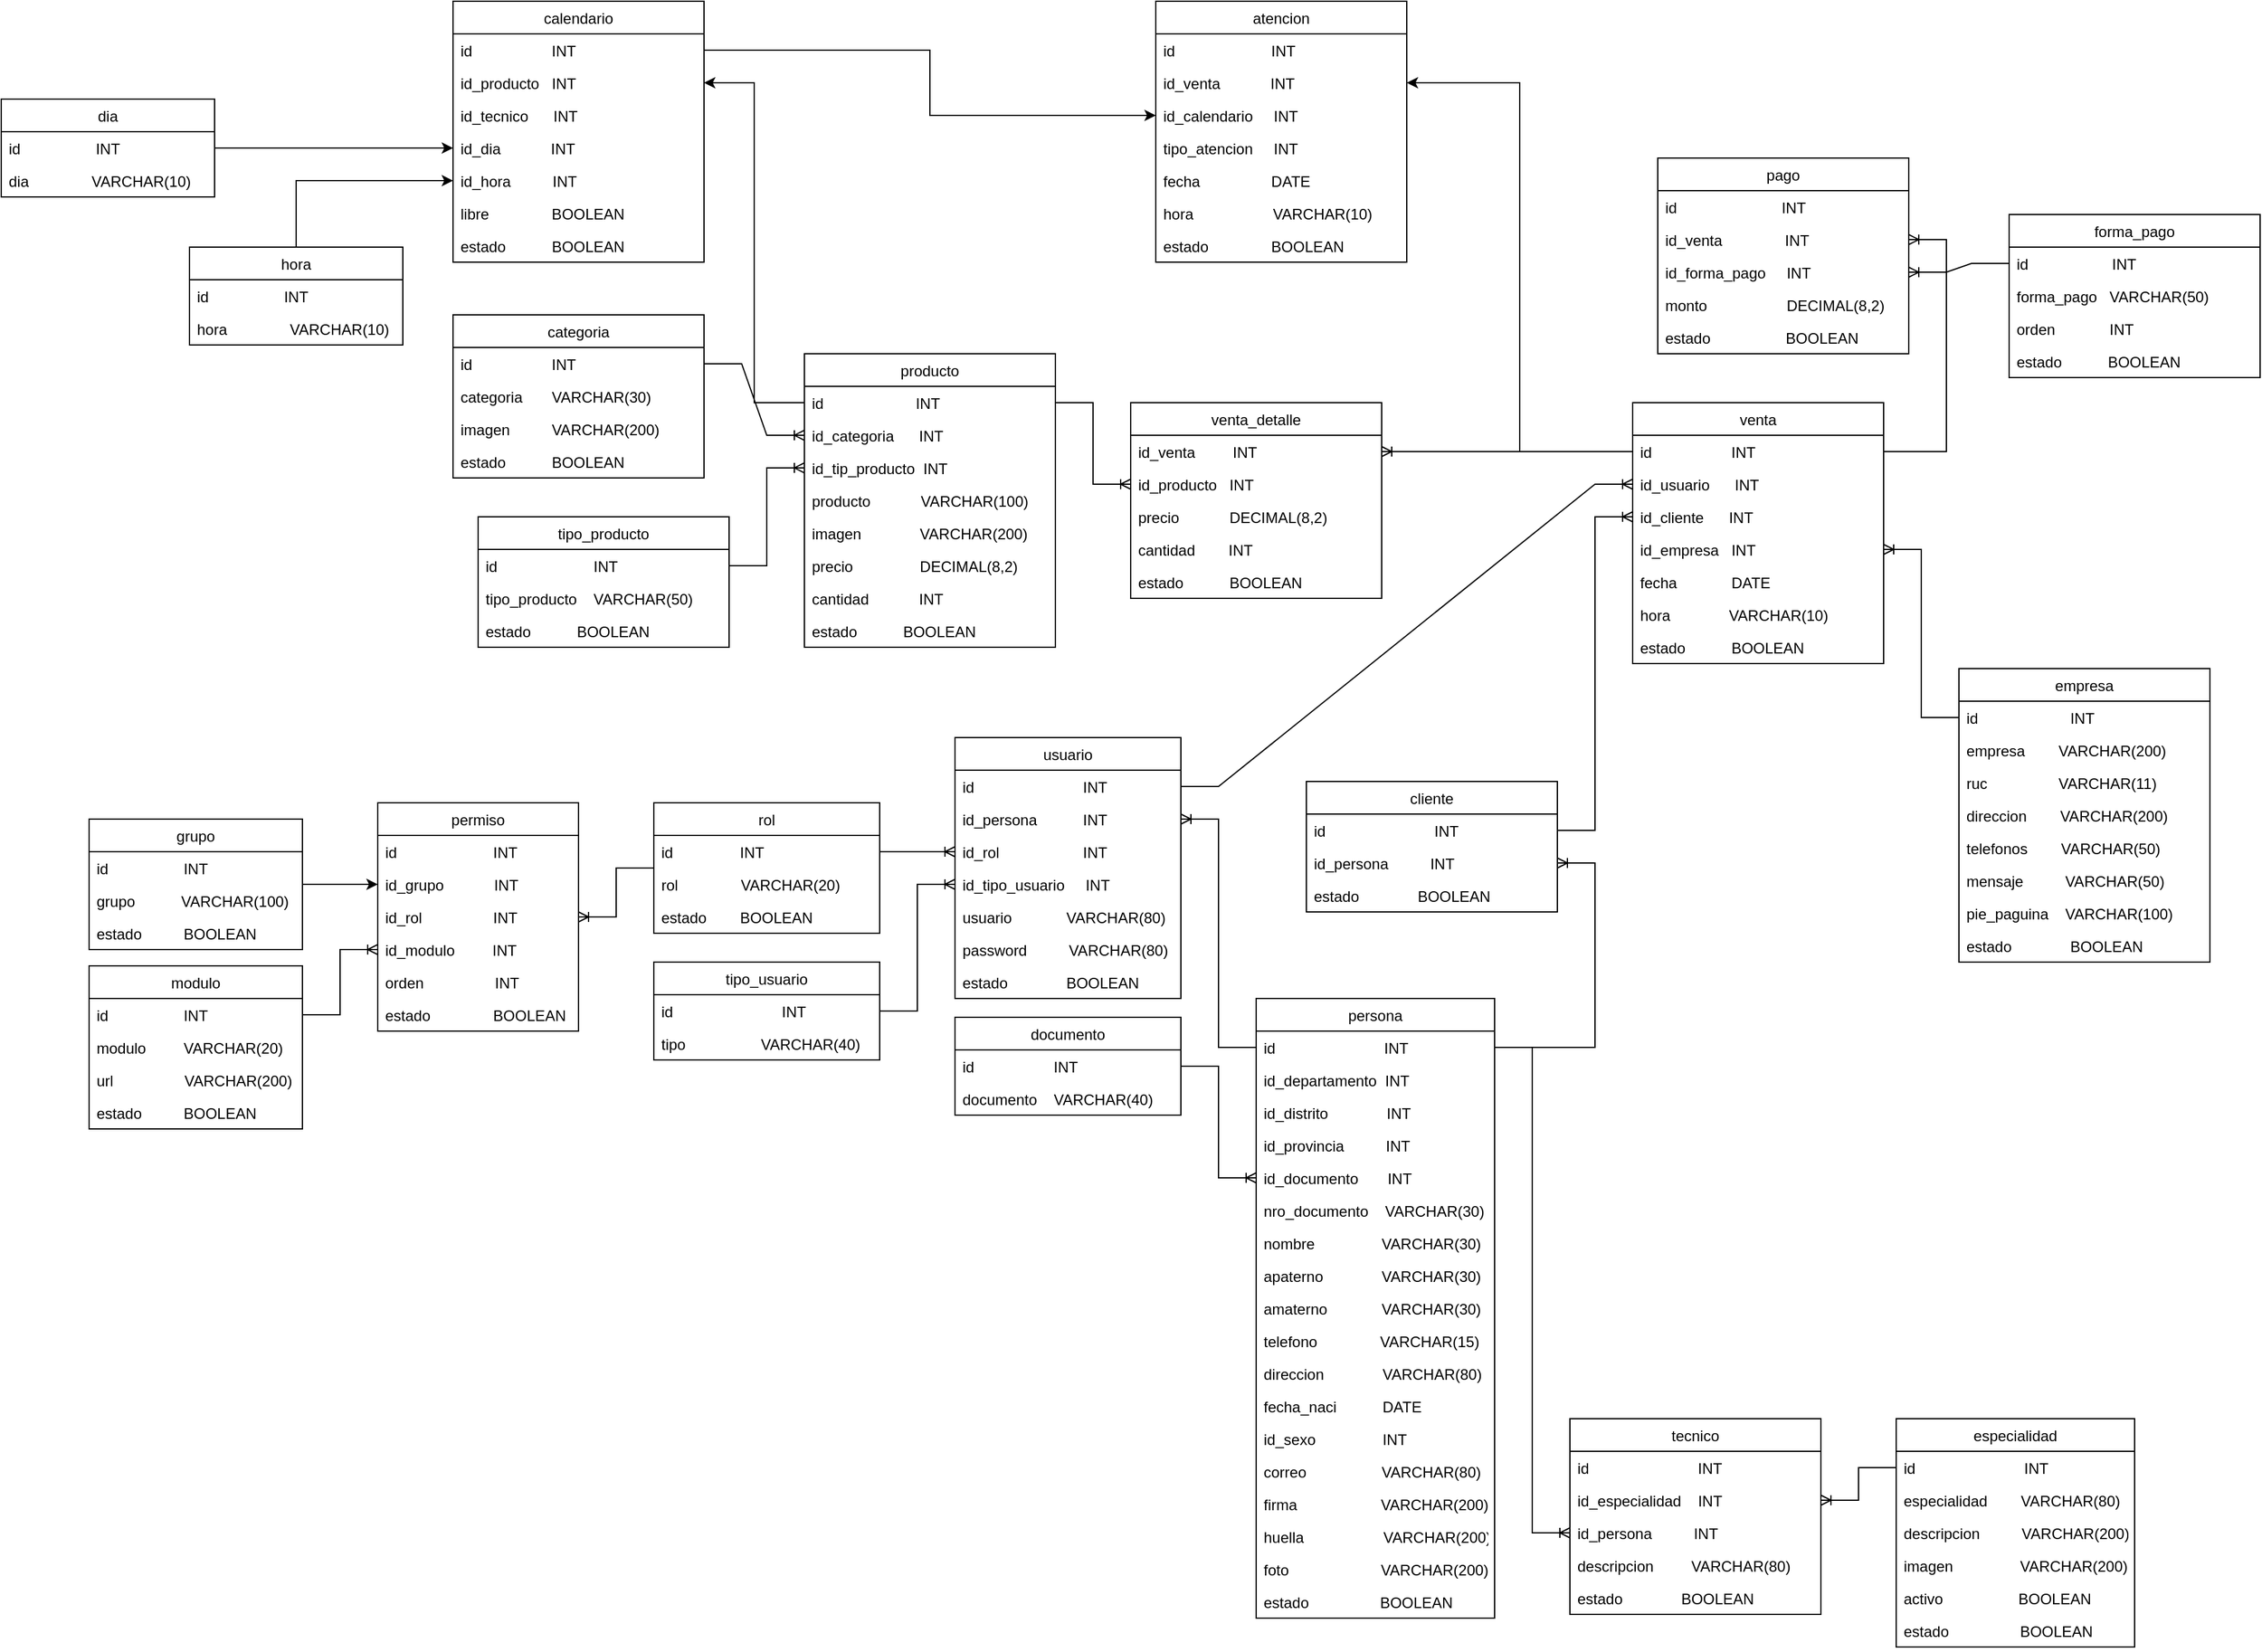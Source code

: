 <mxfile version="16.5.1" type="device"><diagram id="tAfgZl1VTTd2NNUqA6IS" name="Page-1"><mxGraphModel dx="4402" dy="5546" grid="1" gridSize="10" guides="1" tooltips="1" connect="1" arrows="1" fold="1" page="1" pageScale="1" pageWidth="3300" pageHeight="4681" math="0" shadow="0"><root><mxCell id="0"/><mxCell id="1" parent="0"/><mxCell id="2q8Wi1KbaaMUM4jsq4PP-1" value="usuario" style="swimlane;fontStyle=0;childLayout=stackLayout;horizontal=1;startSize=26;horizontalStack=0;resizeParent=1;resizeParentMax=0;resizeLast=0;collapsible=1;marginBottom=0;" parent="1" vertex="1"><mxGeometry x="80" y="17" width="180" height="208" as="geometry"/></mxCell><mxCell id="2q8Wi1KbaaMUM4jsq4PP-2" value="id                          INT" style="text;strokeColor=none;fillColor=none;align=left;verticalAlign=top;spacingLeft=4;spacingRight=4;overflow=hidden;rotatable=0;points=[[0,0.5],[1,0.5]];portConstraint=eastwest;" parent="2q8Wi1KbaaMUM4jsq4PP-1" vertex="1"><mxGeometry y="26" width="180" height="26" as="geometry"/></mxCell><mxCell id="2q8Wi1KbaaMUM4jsq4PP-3" value="id_persona           INT   " style="text;strokeColor=none;fillColor=none;align=left;verticalAlign=top;spacingLeft=4;spacingRight=4;overflow=hidden;rotatable=0;points=[[0,0.5],[1,0.5]];portConstraint=eastwest;" parent="2q8Wi1KbaaMUM4jsq4PP-1" vertex="1"><mxGeometry y="52" width="180" height="26" as="geometry"/></mxCell><mxCell id="9PnSNAA9L99UUegfJIPW-1" value="id_rol                    INT" style="text;strokeColor=none;fillColor=none;align=left;verticalAlign=top;spacingLeft=4;spacingRight=4;overflow=hidden;rotatable=0;points=[[0,0.5],[1,0.5]];portConstraint=eastwest;" parent="2q8Wi1KbaaMUM4jsq4PP-1" vertex="1"><mxGeometry y="78" width="180" height="26" as="geometry"/></mxCell><mxCell id="rFapEhTS0BWB-Y_UEjdA-1" value="id_tipo_usuario     INT" style="text;strokeColor=none;fillColor=none;align=left;verticalAlign=top;spacingLeft=4;spacingRight=4;overflow=hidden;rotatable=0;points=[[0,0.5],[1,0.5]];portConstraint=eastwest;" parent="2q8Wi1KbaaMUM4jsq4PP-1" vertex="1"><mxGeometry y="104" width="180" height="26" as="geometry"/></mxCell><mxCell id="2q8Wi1KbaaMUM4jsq4PP-12" value="usuario             VARCHAR(80)" style="text;strokeColor=none;fillColor=none;align=left;verticalAlign=top;spacingLeft=4;spacingRight=4;overflow=hidden;rotatable=0;points=[[0,0.5],[1,0.5]];portConstraint=eastwest;" parent="2q8Wi1KbaaMUM4jsq4PP-1" vertex="1"><mxGeometry y="130" width="180" height="26" as="geometry"/></mxCell><mxCell id="2q8Wi1KbaaMUM4jsq4PP-13" value="password          VARCHAR(80)" style="text;strokeColor=none;fillColor=none;align=left;verticalAlign=top;spacingLeft=4;spacingRight=4;overflow=hidden;rotatable=0;points=[[0,0.5],[1,0.5]];portConstraint=eastwest;" parent="2q8Wi1KbaaMUM4jsq4PP-1" vertex="1"><mxGeometry y="156" width="180" height="26" as="geometry"/></mxCell><mxCell id="YBvG6GHWCpO7-7WYlOij-2" value="estado              BOOLEAN" style="text;strokeColor=none;fillColor=none;align=left;verticalAlign=top;spacingLeft=4;spacingRight=4;overflow=hidden;rotatable=0;points=[[0,0.5],[1,0.5]];portConstraint=eastwest;" parent="2q8Wi1KbaaMUM4jsq4PP-1" vertex="1"><mxGeometry y="182" width="180" height="26" as="geometry"/></mxCell><mxCell id="ddGerCZ_z-P96XryCDzr-46" style="edgeStyle=entityRelationEdgeStyle;shape=connector;rounded=0;orthogonalLoop=1;jettySize=auto;html=1;labelBackgroundColor=default;fontFamily=Helvetica;fontSize=12;fontColor=default;endArrow=ERoneToMany;strokeColor=default;" parent="1" source="2q8Wi1KbaaMUM4jsq4PP-25" target="2q8Wi1KbaaMUM4jsq4PP-173" edge="1"><mxGeometry relative="1" as="geometry"/></mxCell><mxCell id="2q8Wi1KbaaMUM4jsq4PP-25" value="rol" style="swimlane;fontStyle=0;childLayout=stackLayout;horizontal=1;startSize=26;horizontalStack=0;resizeParent=1;resizeParentMax=0;resizeLast=0;collapsible=1;marginBottom=0;" parent="1" vertex="1"><mxGeometry x="-160" y="69" width="180" height="104" as="geometry"/></mxCell><mxCell id="2q8Wi1KbaaMUM4jsq4PP-26" value="id                INT" style="text;strokeColor=none;fillColor=none;align=left;verticalAlign=top;spacingLeft=4;spacingRight=4;overflow=hidden;rotatable=0;points=[[0,0.5],[1,0.5]];portConstraint=eastwest;" parent="2q8Wi1KbaaMUM4jsq4PP-25" vertex="1"><mxGeometry y="26" width="180" height="26" as="geometry"/></mxCell><mxCell id="2q8Wi1KbaaMUM4jsq4PP-27" value="rol               VARCHAR(20)" style="text;strokeColor=none;fillColor=none;align=left;verticalAlign=top;spacingLeft=4;spacingRight=4;overflow=hidden;rotatable=0;points=[[0,0.5],[1,0.5]];portConstraint=eastwest;" parent="2q8Wi1KbaaMUM4jsq4PP-25" vertex="1"><mxGeometry y="52" width="180" height="26" as="geometry"/></mxCell><mxCell id="2q8Wi1KbaaMUM4jsq4PP-31" value="estado        BOOLEAN" style="text;strokeColor=none;fillColor=none;align=left;verticalAlign=top;spacingLeft=4;spacingRight=4;overflow=hidden;rotatable=0;points=[[0,0.5],[1,0.5]];portConstraint=eastwest;" parent="2q8Wi1KbaaMUM4jsq4PP-25" vertex="1"><mxGeometry y="78" width="180" height="26" as="geometry"/></mxCell><mxCell id="2q8Wi1KbaaMUM4jsq4PP-39" value="modulo" style="swimlane;fontStyle=0;childLayout=stackLayout;horizontal=1;startSize=26;horizontalStack=0;resizeParent=1;resizeParentMax=0;resizeLast=0;collapsible=1;marginBottom=0;" parent="1" vertex="1"><mxGeometry x="-610" y="199" width="170" height="130" as="geometry"/></mxCell><mxCell id="2q8Wi1KbaaMUM4jsq4PP-40" value="id                  INT" style="text;strokeColor=none;fillColor=none;align=left;verticalAlign=top;spacingLeft=4;spacingRight=4;overflow=hidden;rotatable=0;points=[[0,0.5],[1,0.5]];portConstraint=eastwest;" parent="2q8Wi1KbaaMUM4jsq4PP-39" vertex="1"><mxGeometry y="26" width="170" height="26" as="geometry"/></mxCell><mxCell id="2q8Wi1KbaaMUM4jsq4PP-41" value="modulo         VARCHAR(20)" style="text;strokeColor=none;fillColor=none;align=left;verticalAlign=top;spacingLeft=4;spacingRight=4;overflow=hidden;rotatable=0;points=[[0,0.5],[1,0.5]];portConstraint=eastwest;" parent="2q8Wi1KbaaMUM4jsq4PP-39" vertex="1"><mxGeometry y="52" width="170" height="26" as="geometry"/></mxCell><mxCell id="rFapEhTS0BWB-Y_UEjdA-3" value="url                 VARCHAR(200)" style="text;strokeColor=none;fillColor=none;align=left;verticalAlign=top;spacingLeft=4;spacingRight=4;overflow=hidden;rotatable=0;points=[[0,0.5],[1,0.5]];portConstraint=eastwest;" parent="2q8Wi1KbaaMUM4jsq4PP-39" vertex="1"><mxGeometry y="78" width="170" height="26" as="geometry"/></mxCell><mxCell id="2q8Wi1KbaaMUM4jsq4PP-43" value="estado          BOOLEAN" style="text;strokeColor=none;fillColor=none;align=left;verticalAlign=top;spacingLeft=4;spacingRight=4;overflow=hidden;rotatable=0;points=[[0,0.5],[1,0.5]];portConstraint=eastwest;" parent="2q8Wi1KbaaMUM4jsq4PP-39" vertex="1"><mxGeometry y="104" width="170" height="26" as="geometry"/></mxCell><mxCell id="2q8Wi1KbaaMUM4jsq4PP-171" value="permiso" style="swimlane;fontStyle=0;childLayout=stackLayout;horizontal=1;startSize=26;horizontalStack=0;resizeParent=1;resizeParentMax=0;resizeLast=0;collapsible=1;marginBottom=0;" parent="1" vertex="1"><mxGeometry x="-380" y="69" width="160" height="182" as="geometry"/></mxCell><mxCell id="2q8Wi1KbaaMUM4jsq4PP-172" value="id                       INT" style="text;strokeColor=none;fillColor=none;align=left;verticalAlign=top;spacingLeft=4;spacingRight=4;overflow=hidden;rotatable=0;points=[[0,0.5],[1,0.5]];portConstraint=eastwest;" parent="2q8Wi1KbaaMUM4jsq4PP-171" vertex="1"><mxGeometry y="26" width="160" height="26" as="geometry"/></mxCell><mxCell id="UjJe3PFDX8M1EyngEL5z-1" value="id_grupo            INT" style="text;strokeColor=none;fillColor=none;align=left;verticalAlign=top;spacingLeft=4;spacingRight=4;overflow=hidden;rotatable=0;points=[[0,0.5],[1,0.5]];portConstraint=eastwest;" vertex="1" parent="2q8Wi1KbaaMUM4jsq4PP-171"><mxGeometry y="52" width="160" height="26" as="geometry"/></mxCell><mxCell id="2q8Wi1KbaaMUM4jsq4PP-173" value="id_rol                 INT" style="text;strokeColor=none;fillColor=none;align=left;verticalAlign=top;spacingLeft=4;spacingRight=4;overflow=hidden;rotatable=0;points=[[0,0.5],[1,0.5]];portConstraint=eastwest;" parent="2q8Wi1KbaaMUM4jsq4PP-171" vertex="1"><mxGeometry y="78" width="160" height="26" as="geometry"/></mxCell><mxCell id="2q8Wi1KbaaMUM4jsq4PP-174" value="id_modulo         INT    " style="text;strokeColor=none;fillColor=none;align=left;verticalAlign=top;spacingLeft=4;spacingRight=4;overflow=hidden;rotatable=0;points=[[0,0.5],[1,0.5]];portConstraint=eastwest;" parent="2q8Wi1KbaaMUM4jsq4PP-171" vertex="1"><mxGeometry y="104" width="160" height="26" as="geometry"/></mxCell><mxCell id="UjJe3PFDX8M1EyngEL5z-2" value="orden                 INT    " style="text;strokeColor=none;fillColor=none;align=left;verticalAlign=top;spacingLeft=4;spacingRight=4;overflow=hidden;rotatable=0;points=[[0,0.5],[1,0.5]];portConstraint=eastwest;" vertex="1" parent="2q8Wi1KbaaMUM4jsq4PP-171"><mxGeometry y="130" width="160" height="26" as="geometry"/></mxCell><mxCell id="2q8Wi1KbaaMUM4jsq4PP-175" value="estado               BOOLEAN&#10; " style="text;strokeColor=none;fillColor=none;align=left;verticalAlign=top;spacingLeft=4;spacingRight=4;overflow=hidden;rotatable=0;points=[[0,0.5],[1,0.5]];portConstraint=eastwest;" parent="2q8Wi1KbaaMUM4jsq4PP-171" vertex="1"><mxGeometry y="156" width="160" height="26" as="geometry"/></mxCell><mxCell id="rFapEhTS0BWB-Y_UEjdA-4" value="tipo_usuario" style="swimlane;fontStyle=0;childLayout=stackLayout;horizontal=1;startSize=26;horizontalStack=0;resizeParent=1;resizeParentMax=0;resizeLast=0;collapsible=1;marginBottom=0;" parent="1" vertex="1"><mxGeometry x="-160" y="196" width="180" height="78" as="geometry"/></mxCell><mxCell id="rFapEhTS0BWB-Y_UEjdA-5" value="id                          INT" style="text;strokeColor=none;fillColor=none;align=left;verticalAlign=top;spacingLeft=4;spacingRight=4;overflow=hidden;rotatable=0;points=[[0,0.5],[1,0.5]];portConstraint=eastwest;" parent="rFapEhTS0BWB-Y_UEjdA-4" vertex="1"><mxGeometry y="26" width="180" height="26" as="geometry"/></mxCell><mxCell id="rFapEhTS0BWB-Y_UEjdA-9" value="tipo                  VARCHAR(40)" style="text;strokeColor=none;fillColor=none;align=left;verticalAlign=top;spacingLeft=4;spacingRight=4;overflow=hidden;rotatable=0;points=[[0,0.5],[1,0.5]];portConstraint=eastwest;" parent="rFapEhTS0BWB-Y_UEjdA-4" vertex="1"><mxGeometry y="52" width="180" height="26" as="geometry"/></mxCell><mxCell id="rFapEhTS0BWB-Y_UEjdA-15" value="persona" style="swimlane;fontStyle=0;childLayout=stackLayout;horizontal=1;startSize=26;horizontalStack=0;resizeParent=1;resizeParentMax=0;resizeLast=0;collapsible=1;marginBottom=0;" parent="1" vertex="1"><mxGeometry x="320" y="225" width="190" height="494" as="geometry"/></mxCell><mxCell id="rFapEhTS0BWB-Y_UEjdA-16" value="id                          INT" style="text;strokeColor=none;fillColor=none;align=left;verticalAlign=top;spacingLeft=4;spacingRight=4;overflow=hidden;rotatable=0;points=[[0,0.5],[1,0.5]];portConstraint=eastwest;" parent="rFapEhTS0BWB-Y_UEjdA-15" vertex="1"><mxGeometry y="26" width="190" height="26" as="geometry"/></mxCell><mxCell id="rFapEhTS0BWB-Y_UEjdA-17" value="id_departamento  INT" style="text;strokeColor=none;fillColor=none;align=left;verticalAlign=top;spacingLeft=4;spacingRight=4;overflow=hidden;rotatable=0;points=[[0,0.5],[1,0.5]];portConstraint=eastwest;" parent="rFapEhTS0BWB-Y_UEjdA-15" vertex="1"><mxGeometry y="52" width="190" height="26" as="geometry"/></mxCell><mxCell id="rFapEhTS0BWB-Y_UEjdA-18" value="id_distrito              INT" style="text;strokeColor=none;fillColor=none;align=left;verticalAlign=top;spacingLeft=4;spacingRight=4;overflow=hidden;rotatable=0;points=[[0,0.5],[1,0.5]];portConstraint=eastwest;" parent="rFapEhTS0BWB-Y_UEjdA-15" vertex="1"><mxGeometry y="78" width="190" height="26" as="geometry"/></mxCell><mxCell id="rFapEhTS0BWB-Y_UEjdA-19" value="id_provincia          INT" style="text;strokeColor=none;fillColor=none;align=left;verticalAlign=top;spacingLeft=4;spacingRight=4;overflow=hidden;rotatable=0;points=[[0,0.5],[1,0.5]];portConstraint=eastwest;" parent="rFapEhTS0BWB-Y_UEjdA-15" vertex="1"><mxGeometry y="104" width="190" height="26" as="geometry"/></mxCell><mxCell id="rFapEhTS0BWB-Y_UEjdA-24" value="id_documento       INT" style="text;strokeColor=none;fillColor=none;align=left;verticalAlign=top;spacingLeft=4;spacingRight=4;overflow=hidden;rotatable=0;points=[[0,0.5],[1,0.5]];portConstraint=eastwest;" parent="rFapEhTS0BWB-Y_UEjdA-15" vertex="1"><mxGeometry y="130" width="190" height="26" as="geometry"/></mxCell><mxCell id="rFapEhTS0BWB-Y_UEjdA-20" value="nro_documento    VARCHAR(30)" style="text;strokeColor=none;fillColor=none;align=left;verticalAlign=top;spacingLeft=4;spacingRight=4;overflow=hidden;rotatable=0;points=[[0,0.5],[1,0.5]];portConstraint=eastwest;" parent="rFapEhTS0BWB-Y_UEjdA-15" vertex="1"><mxGeometry y="156" width="190" height="26" as="geometry"/></mxCell><mxCell id="rFapEhTS0BWB-Y_UEjdA-21" value="nombre                VARCHAR(30)" style="text;strokeColor=none;fillColor=none;align=left;verticalAlign=top;spacingLeft=4;spacingRight=4;overflow=hidden;rotatable=0;points=[[0,0.5],[1,0.5]];portConstraint=eastwest;" parent="rFapEhTS0BWB-Y_UEjdA-15" vertex="1"><mxGeometry y="182" width="190" height="26" as="geometry"/></mxCell><mxCell id="rFapEhTS0BWB-Y_UEjdA-26" value="apaterno              VARCHAR(30)" style="text;strokeColor=none;fillColor=none;align=left;verticalAlign=top;spacingLeft=4;spacingRight=4;overflow=hidden;rotatable=0;points=[[0,0.5],[1,0.5]];portConstraint=eastwest;" parent="rFapEhTS0BWB-Y_UEjdA-15" vertex="1"><mxGeometry y="208" width="190" height="26" as="geometry"/></mxCell><mxCell id="rFapEhTS0BWB-Y_UEjdA-27" value="amaterno             VARCHAR(30)" style="text;strokeColor=none;fillColor=none;align=left;verticalAlign=top;spacingLeft=4;spacingRight=4;overflow=hidden;rotatable=0;points=[[0,0.5],[1,0.5]];portConstraint=eastwest;" parent="rFapEhTS0BWB-Y_UEjdA-15" vertex="1"><mxGeometry y="234" width="190" height="26" as="geometry"/></mxCell><mxCell id="rFapEhTS0BWB-Y_UEjdA-28" value="telefono               VARCHAR(15)" style="text;strokeColor=none;fillColor=none;align=left;verticalAlign=top;spacingLeft=4;spacingRight=4;overflow=hidden;rotatable=0;points=[[0,0.5],[1,0.5]];portConstraint=eastwest;" parent="rFapEhTS0BWB-Y_UEjdA-15" vertex="1"><mxGeometry y="260" width="190" height="26" as="geometry"/></mxCell><mxCell id="rFapEhTS0BWB-Y_UEjdA-29" value="direccion              VARCHAR(80)" style="text;strokeColor=none;fillColor=none;align=left;verticalAlign=top;spacingLeft=4;spacingRight=4;overflow=hidden;rotatable=0;points=[[0,0.5],[1,0.5]];portConstraint=eastwest;" parent="rFapEhTS0BWB-Y_UEjdA-15" vertex="1"><mxGeometry y="286" width="190" height="26" as="geometry"/></mxCell><mxCell id="rFapEhTS0BWB-Y_UEjdA-30" value="fecha_naci           DATE" style="text;strokeColor=none;fillColor=none;align=left;verticalAlign=top;spacingLeft=4;spacingRight=4;overflow=hidden;rotatable=0;points=[[0,0.5],[1,0.5]];portConstraint=eastwest;" parent="rFapEhTS0BWB-Y_UEjdA-15" vertex="1"><mxGeometry y="312" width="190" height="26" as="geometry"/></mxCell><mxCell id="rFapEhTS0BWB-Y_UEjdA-31" value="id_sexo                INT" style="text;strokeColor=none;fillColor=none;align=left;verticalAlign=top;spacingLeft=4;spacingRight=4;overflow=hidden;rotatable=0;points=[[0,0.5],[1,0.5]];portConstraint=eastwest;" parent="rFapEhTS0BWB-Y_UEjdA-15" vertex="1"><mxGeometry y="338" width="190" height="26" as="geometry"/></mxCell><mxCell id="rFapEhTS0BWB-Y_UEjdA-32" value="correo                  VARCHAR(80)" style="text;strokeColor=none;fillColor=none;align=left;verticalAlign=top;spacingLeft=4;spacingRight=4;overflow=hidden;rotatable=0;points=[[0,0.5],[1,0.5]];portConstraint=eastwest;" parent="rFapEhTS0BWB-Y_UEjdA-15" vertex="1"><mxGeometry y="364" width="190" height="26" as="geometry"/></mxCell><mxCell id="rFapEhTS0BWB-Y_UEjdA-33" value="firma                    VARCHAR(200)" style="text;strokeColor=none;fillColor=none;align=left;verticalAlign=top;spacingLeft=4;spacingRight=4;overflow=hidden;rotatable=0;points=[[0,0.5],[1,0.5]];portConstraint=eastwest;" parent="rFapEhTS0BWB-Y_UEjdA-15" vertex="1"><mxGeometry y="390" width="190" height="26" as="geometry"/></mxCell><mxCell id="rFapEhTS0BWB-Y_UEjdA-34" value="huella                   VARCHAR(200)" style="text;strokeColor=none;fillColor=none;align=left;verticalAlign=top;spacingLeft=4;spacingRight=4;overflow=hidden;rotatable=0;points=[[0,0.5],[1,0.5]];portConstraint=eastwest;" parent="rFapEhTS0BWB-Y_UEjdA-15" vertex="1"><mxGeometry y="416" width="190" height="26" as="geometry"/></mxCell><mxCell id="rFapEhTS0BWB-Y_UEjdA-35" value="foto                      VARCHAR(200)" style="text;strokeColor=none;fillColor=none;align=left;verticalAlign=top;spacingLeft=4;spacingRight=4;overflow=hidden;rotatable=0;points=[[0,0.5],[1,0.5]];portConstraint=eastwest;" parent="rFapEhTS0BWB-Y_UEjdA-15" vertex="1"><mxGeometry y="442" width="190" height="26" as="geometry"/></mxCell><mxCell id="rFapEhTS0BWB-Y_UEjdA-36" value="estado                 BOOLEAN" style="text;strokeColor=none;fillColor=none;align=left;verticalAlign=top;spacingLeft=4;spacingRight=4;overflow=hidden;rotatable=0;points=[[0,0.5],[1,0.5]];portConstraint=eastwest;" parent="rFapEhTS0BWB-Y_UEjdA-15" vertex="1"><mxGeometry y="468" width="190" height="26" as="geometry"/></mxCell><mxCell id="r2-n7y6bHa2EI2J4jtQO-1" value="tecnico" style="swimlane;fontStyle=0;childLayout=stackLayout;horizontal=1;startSize=26;horizontalStack=0;resizeParent=1;resizeParentMax=0;resizeLast=0;collapsible=1;marginBottom=0;" parent="1" vertex="1"><mxGeometry x="570" y="560" width="200" height="156" as="geometry"/></mxCell><mxCell id="r2-n7y6bHa2EI2J4jtQO-2" value="id                          INT" style="text;strokeColor=none;fillColor=none;align=left;verticalAlign=top;spacingLeft=4;spacingRight=4;overflow=hidden;rotatable=0;points=[[0,0.5],[1,0.5]];portConstraint=eastwest;" parent="r2-n7y6bHa2EI2J4jtQO-1" vertex="1"><mxGeometry y="26" width="200" height="26" as="geometry"/></mxCell><mxCell id="r2-n7y6bHa2EI2J4jtQO-3" value="id_especialidad    INT   " style="text;strokeColor=none;fillColor=none;align=left;verticalAlign=top;spacingLeft=4;spacingRight=4;overflow=hidden;rotatable=0;points=[[0,0.5],[1,0.5]];portConstraint=eastwest;" parent="r2-n7y6bHa2EI2J4jtQO-1" vertex="1"><mxGeometry y="52" width="200" height="26" as="geometry"/></mxCell><mxCell id="r2-n7y6bHa2EI2J4jtQO-4" value="id_persona          INT" style="text;strokeColor=none;fillColor=none;align=left;verticalAlign=top;spacingLeft=4;spacingRight=4;overflow=hidden;rotatable=0;points=[[0,0.5],[1,0.5]];portConstraint=eastwest;" parent="r2-n7y6bHa2EI2J4jtQO-1" vertex="1"><mxGeometry y="78" width="200" height="26" as="geometry"/></mxCell><mxCell id="r2-n7y6bHa2EI2J4jtQO-6" value="descripcion         VARCHAR(80)" style="text;strokeColor=none;fillColor=none;align=left;verticalAlign=top;spacingLeft=4;spacingRight=4;overflow=hidden;rotatable=0;points=[[0,0.5],[1,0.5]];portConstraint=eastwest;" parent="r2-n7y6bHa2EI2J4jtQO-1" vertex="1"><mxGeometry y="104" width="200" height="26" as="geometry"/></mxCell><mxCell id="r2-n7y6bHa2EI2J4jtQO-8" value="estado              BOOLEAN" style="text;strokeColor=none;fillColor=none;align=left;verticalAlign=top;spacingLeft=4;spacingRight=4;overflow=hidden;rotatable=0;points=[[0,0.5],[1,0.5]];portConstraint=eastwest;" parent="r2-n7y6bHa2EI2J4jtQO-1" vertex="1"><mxGeometry y="130" width="200" height="26" as="geometry"/></mxCell><mxCell id="r2-n7y6bHa2EI2J4jtQO-23" value="especialidad" style="swimlane;fontStyle=0;childLayout=stackLayout;horizontal=1;startSize=26;horizontalStack=0;resizeParent=1;resizeParentMax=0;resizeLast=0;collapsible=1;marginBottom=0;" parent="1" vertex="1"><mxGeometry x="830" y="560" width="190" height="182" as="geometry"/></mxCell><mxCell id="r2-n7y6bHa2EI2J4jtQO-24" value="id                          INT" style="text;strokeColor=none;fillColor=none;align=left;verticalAlign=top;spacingLeft=4;spacingRight=4;overflow=hidden;rotatable=0;points=[[0,0.5],[1,0.5]];portConstraint=eastwest;" parent="r2-n7y6bHa2EI2J4jtQO-23" vertex="1"><mxGeometry y="26" width="190" height="26" as="geometry"/></mxCell><mxCell id="r2-n7y6bHa2EI2J4jtQO-25" value="especialidad        VARCHAR(80)  " style="text;strokeColor=none;fillColor=none;align=left;verticalAlign=top;spacingLeft=4;spacingRight=4;overflow=hidden;rotatable=0;points=[[0,0.5],[1,0.5]];portConstraint=eastwest;" parent="r2-n7y6bHa2EI2J4jtQO-23" vertex="1"><mxGeometry y="52" width="190" height="26" as="geometry"/></mxCell><mxCell id="r2-n7y6bHa2EI2J4jtQO-26" value="descripcion          VARCHAR(200)  " style="text;strokeColor=none;fillColor=none;align=left;verticalAlign=top;spacingLeft=4;spacingRight=4;overflow=hidden;rotatable=0;points=[[0,0.5],[1,0.5]];portConstraint=eastwest;" parent="r2-n7y6bHa2EI2J4jtQO-23" vertex="1"><mxGeometry y="78" width="190" height="26" as="geometry"/></mxCell><mxCell id="r2-n7y6bHa2EI2J4jtQO-27" value="imagen                VARCHAR(200)" style="text;strokeColor=none;fillColor=none;align=left;verticalAlign=top;spacingLeft=4;spacingRight=4;overflow=hidden;rotatable=0;points=[[0,0.5],[1,0.5]];portConstraint=eastwest;" parent="r2-n7y6bHa2EI2J4jtQO-23" vertex="1"><mxGeometry y="104" width="190" height="26" as="geometry"/></mxCell><mxCell id="Weaw904_nAtEnikQOMCK-1" value="activo                  BOOLEAN" style="text;strokeColor=none;fillColor=none;align=left;verticalAlign=top;spacingLeft=4;spacingRight=4;overflow=hidden;rotatable=0;points=[[0,0.5],[1,0.5]];portConstraint=eastwest;" parent="r2-n7y6bHa2EI2J4jtQO-23" vertex="1"><mxGeometry y="130" width="190" height="26" as="geometry"/></mxCell><mxCell id="r2-n7y6bHa2EI2J4jtQO-29" value="estado                 BOOLEAN" style="text;strokeColor=none;fillColor=none;align=left;verticalAlign=top;spacingLeft=4;spacingRight=4;overflow=hidden;rotatable=0;points=[[0,0.5],[1,0.5]];portConstraint=eastwest;" parent="r2-n7y6bHa2EI2J4jtQO-23" vertex="1"><mxGeometry y="156" width="190" height="26" as="geometry"/></mxCell><mxCell id="Nkp74U-hpgtNFU27XZL3-12" value="empresa" style="swimlane;fontStyle=0;childLayout=stackLayout;horizontal=1;startSize=26;horizontalStack=0;resizeParent=1;resizeParentMax=0;resizeLast=0;collapsible=1;marginBottom=0;" parent="1" vertex="1"><mxGeometry x="880" y="-38" width="200" height="234" as="geometry"/></mxCell><mxCell id="Nkp74U-hpgtNFU27XZL3-13" value="id                      INT" style="text;strokeColor=none;fillColor=none;align=left;verticalAlign=top;spacingLeft=4;spacingRight=4;overflow=hidden;rotatable=0;points=[[0,0.5],[1,0.5]];portConstraint=eastwest;" parent="Nkp74U-hpgtNFU27XZL3-12" vertex="1"><mxGeometry y="26" width="200" height="26" as="geometry"/></mxCell><mxCell id="Nkp74U-hpgtNFU27XZL3-27" value="empresa        VARCHAR(200)" style="text;strokeColor=none;fillColor=none;align=left;verticalAlign=top;spacingLeft=4;spacingRight=4;overflow=hidden;rotatable=0;points=[[0,0.5],[1,0.5]];portConstraint=eastwest;" parent="Nkp74U-hpgtNFU27XZL3-12" vertex="1"><mxGeometry y="52" width="200" height="26" as="geometry"/></mxCell><mxCell id="Nkp74U-hpgtNFU27XZL3-17" value="ruc                 VARCHAR(11)" style="text;strokeColor=none;fillColor=none;align=left;verticalAlign=top;spacingLeft=4;spacingRight=4;overflow=hidden;rotatable=0;points=[[0,0.5],[1,0.5]];portConstraint=eastwest;" parent="Nkp74U-hpgtNFU27XZL3-12" vertex="1"><mxGeometry y="78" width="200" height="26" as="geometry"/></mxCell><mxCell id="Nkp74U-hpgtNFU27XZL3-28" value="direccion        VARCHAR(200)" style="text;strokeColor=none;fillColor=none;align=left;verticalAlign=top;spacingLeft=4;spacingRight=4;overflow=hidden;rotatable=0;points=[[0,0.5],[1,0.5]];portConstraint=eastwest;" parent="Nkp74U-hpgtNFU27XZL3-12" vertex="1"><mxGeometry y="104" width="200" height="26" as="geometry"/></mxCell><mxCell id="Nkp74U-hpgtNFU27XZL3-29" value="telefonos        VARCHAR(50)" style="text;strokeColor=none;fillColor=none;align=left;verticalAlign=top;spacingLeft=4;spacingRight=4;overflow=hidden;rotatable=0;points=[[0,0.5],[1,0.5]];portConstraint=eastwest;" parent="Nkp74U-hpgtNFU27XZL3-12" vertex="1"><mxGeometry y="130" width="200" height="26" as="geometry"/></mxCell><mxCell id="Nkp74U-hpgtNFU27XZL3-21" value="mensaje          VARCHAR(50)" style="text;strokeColor=none;fillColor=none;align=left;verticalAlign=top;spacingLeft=4;spacingRight=4;overflow=hidden;rotatable=0;points=[[0,0.5],[1,0.5]];portConstraint=eastwest;" parent="Nkp74U-hpgtNFU27XZL3-12" vertex="1"><mxGeometry y="156" width="200" height="26" as="geometry"/></mxCell><mxCell id="sxQWCwnmWu9rl2pSgWK3-1" value="pie_paguina    VARCHAR(100)" style="text;strokeColor=none;fillColor=none;align=left;verticalAlign=top;spacingLeft=4;spacingRight=4;overflow=hidden;rotatable=0;points=[[0,0.5],[1,0.5]];portConstraint=eastwest;" parent="Nkp74U-hpgtNFU27XZL3-12" vertex="1"><mxGeometry y="182" width="200" height="26" as="geometry"/></mxCell><mxCell id="Nkp74U-hpgtNFU27XZL3-22" value="estado              BOOLEAN" style="text;strokeColor=none;fillColor=none;align=left;verticalAlign=top;spacingLeft=4;spacingRight=4;overflow=hidden;rotatable=0;points=[[0,0.5],[1,0.5]];portConstraint=eastwest;" parent="Nkp74U-hpgtNFU27XZL3-12" vertex="1"><mxGeometry y="208" width="200" height="26" as="geometry"/></mxCell><mxCell id="ddGerCZ_z-P96XryCDzr-4" value="producto" style="swimlane;fontStyle=0;childLayout=stackLayout;horizontal=1;startSize=26;horizontalStack=0;resizeParent=1;resizeParentMax=0;resizeLast=0;collapsible=1;marginBottom=0;" parent="1" vertex="1"><mxGeometry x="-40" y="-289" width="200" height="234" as="geometry"/></mxCell><mxCell id="ddGerCZ_z-P96XryCDzr-5" value="id                      INT" style="text;strokeColor=none;fillColor=none;align=left;verticalAlign=top;spacingLeft=4;spacingRight=4;overflow=hidden;rotatable=0;points=[[0,0.5],[1,0.5]];portConstraint=eastwest;" parent="ddGerCZ_z-P96XryCDzr-4" vertex="1"><mxGeometry y="26" width="200" height="26" as="geometry"/></mxCell><mxCell id="ddGerCZ_z-P96XryCDzr-9" value="id_categoria      INT" style="text;strokeColor=none;fillColor=none;align=left;verticalAlign=top;spacingLeft=4;spacingRight=4;overflow=hidden;rotatable=0;points=[[0,0.5],[1,0.5]];portConstraint=eastwest;" parent="ddGerCZ_z-P96XryCDzr-4" vertex="1"><mxGeometry y="52" width="200" height="26" as="geometry"/></mxCell><mxCell id="vrp8EdtrXQYXxgjhhiaf-7" value="id_tip_producto  INT" style="text;strokeColor=none;fillColor=none;align=left;verticalAlign=top;spacingLeft=4;spacingRight=4;overflow=hidden;rotatable=0;points=[[0,0.5],[1,0.5]];portConstraint=eastwest;" parent="ddGerCZ_z-P96XryCDzr-4" vertex="1"><mxGeometry y="78" width="200" height="26" as="geometry"/></mxCell><mxCell id="ddGerCZ_z-P96XryCDzr-10" value="producto            VARCHAR(100)" style="text;strokeColor=none;fillColor=none;align=left;verticalAlign=top;spacingLeft=4;spacingRight=4;overflow=hidden;rotatable=0;points=[[0,0.5],[1,0.5]];portConstraint=eastwest;" parent="ddGerCZ_z-P96XryCDzr-4" vertex="1"><mxGeometry y="104" width="200" height="26" as="geometry"/></mxCell><mxCell id="ddGerCZ_z-P96XryCDzr-11" value="imagen              VARCHAR(200)" style="text;strokeColor=none;fillColor=none;align=left;verticalAlign=top;spacingLeft=4;spacingRight=4;overflow=hidden;rotatable=0;points=[[0,0.5],[1,0.5]];portConstraint=eastwest;" parent="ddGerCZ_z-P96XryCDzr-4" vertex="1"><mxGeometry y="130" width="200" height="26" as="geometry"/></mxCell><mxCell id="ddGerCZ_z-P96XryCDzr-12" value="precio                DECIMAL(8,2)" style="text;strokeColor=none;fillColor=none;align=left;verticalAlign=top;spacingLeft=4;spacingRight=4;overflow=hidden;rotatable=0;points=[[0,0.5],[1,0.5]];portConstraint=eastwest;" parent="ddGerCZ_z-P96XryCDzr-4" vertex="1"><mxGeometry y="156" width="200" height="26" as="geometry"/></mxCell><mxCell id="ddGerCZ_z-P96XryCDzr-13" value="cantidad            INT" style="text;strokeColor=none;fillColor=none;align=left;verticalAlign=top;spacingLeft=4;spacingRight=4;overflow=hidden;rotatable=0;points=[[0,0.5],[1,0.5]];portConstraint=eastwest;" parent="ddGerCZ_z-P96XryCDzr-4" vertex="1"><mxGeometry y="182" width="200" height="26" as="geometry"/></mxCell><mxCell id="ddGerCZ_z-P96XryCDzr-17" value="estado           BOOLEAN" style="text;strokeColor=none;fillColor=none;align=left;verticalAlign=top;spacingLeft=4;spacingRight=4;overflow=hidden;rotatable=0;points=[[0,0.5],[1,0.5]];portConstraint=eastwest;" parent="ddGerCZ_z-P96XryCDzr-4" vertex="1"><mxGeometry y="208" width="200" height="26" as="geometry"/></mxCell><mxCell id="ddGerCZ_z-P96XryCDzr-18" value="categoria" style="swimlane;fontStyle=0;childLayout=stackLayout;horizontal=1;startSize=26;horizontalStack=0;resizeParent=1;resizeParentMax=0;resizeLast=0;collapsible=1;marginBottom=0;" parent="1" vertex="1"><mxGeometry x="-320" y="-320" width="200" height="130" as="geometry"/></mxCell><mxCell id="ddGerCZ_z-P96XryCDzr-19" value="id                   INT" style="text;strokeColor=none;fillColor=none;align=left;verticalAlign=top;spacingLeft=4;spacingRight=4;overflow=hidden;rotatable=0;points=[[0,0.5],[1,0.5]];portConstraint=eastwest;" parent="ddGerCZ_z-P96XryCDzr-18" vertex="1"><mxGeometry y="26" width="200" height="26" as="geometry"/></mxCell><mxCell id="ddGerCZ_z-P96XryCDzr-24" value="categoria       VARCHAR(30)" style="text;strokeColor=none;fillColor=none;align=left;verticalAlign=top;spacingLeft=4;spacingRight=4;overflow=hidden;rotatable=0;points=[[0,0.5],[1,0.5]];portConstraint=eastwest;" parent="ddGerCZ_z-P96XryCDzr-18" vertex="1"><mxGeometry y="52" width="200" height="26" as="geometry"/></mxCell><mxCell id="ddGerCZ_z-P96XryCDzr-25" value="imagen          VARCHAR(200)" style="text;strokeColor=none;fillColor=none;align=left;verticalAlign=top;spacingLeft=4;spacingRight=4;overflow=hidden;rotatable=0;points=[[0,0.5],[1,0.5]];portConstraint=eastwest;" parent="ddGerCZ_z-P96XryCDzr-18" vertex="1"><mxGeometry y="78" width="200" height="26" as="geometry"/></mxCell><mxCell id="ddGerCZ_z-P96XryCDzr-31" value="estado           BOOLEAN" style="text;strokeColor=none;fillColor=none;align=left;verticalAlign=top;spacingLeft=4;spacingRight=4;overflow=hidden;rotatable=0;points=[[0,0.5],[1,0.5]];portConstraint=eastwest;" parent="ddGerCZ_z-P96XryCDzr-18" vertex="1"><mxGeometry y="104" width="200" height="26" as="geometry"/></mxCell><mxCell id="ddGerCZ_z-P96XryCDzr-37" style="edgeStyle=entityRelationEdgeStyle;shape=connector;rounded=0;orthogonalLoop=1;jettySize=auto;html=1;labelBackgroundColor=default;fontFamily=Helvetica;fontSize=12;fontColor=default;endArrow=ERoneToMany;strokeColor=default;" parent="1" source="ddGerCZ_z-P96XryCDzr-19" target="ddGerCZ_z-P96XryCDzr-9" edge="1"><mxGeometry relative="1" as="geometry"/></mxCell><mxCell id="ddGerCZ_z-P96XryCDzr-38" style="edgeStyle=entityRelationEdgeStyle;shape=connector;rounded=0;orthogonalLoop=1;jettySize=auto;html=1;labelBackgroundColor=default;fontFamily=Helvetica;fontSize=12;fontColor=default;endArrow=ERoneToMany;strokeColor=default;" parent="1" source="rFapEhTS0BWB-Y_UEjdA-16" target="r2-n7y6bHa2EI2J4jtQO-4" edge="1"><mxGeometry relative="1" as="geometry"/></mxCell><mxCell id="ddGerCZ_z-P96XryCDzr-39" style="edgeStyle=entityRelationEdgeStyle;shape=connector;rounded=0;orthogonalLoop=1;jettySize=auto;html=1;labelBackgroundColor=default;fontFamily=Helvetica;fontSize=12;fontColor=default;endArrow=ERoneToMany;strokeColor=default;" parent="1" source="r2-n7y6bHa2EI2J4jtQO-24" target="r2-n7y6bHa2EI2J4jtQO-3" edge="1"><mxGeometry relative="1" as="geometry"/></mxCell><mxCell id="ddGerCZ_z-P96XryCDzr-44" style="edgeStyle=entityRelationEdgeStyle;shape=connector;rounded=0;orthogonalLoop=1;jettySize=auto;html=1;labelBackgroundColor=default;fontFamily=Helvetica;fontSize=12;fontColor=default;endArrow=ERoneToMany;strokeColor=default;" parent="1" source="rFapEhTS0BWB-Y_UEjdA-16" target="2q8Wi1KbaaMUM4jsq4PP-3" edge="1"><mxGeometry relative="1" as="geometry"/></mxCell><mxCell id="ddGerCZ_z-P96XryCDzr-45" style="edgeStyle=entityRelationEdgeStyle;shape=connector;rounded=0;orthogonalLoop=1;jettySize=auto;html=1;labelBackgroundColor=default;fontFamily=Helvetica;fontSize=12;fontColor=default;endArrow=ERoneToMany;strokeColor=default;" parent="1" source="2q8Wi1KbaaMUM4jsq4PP-26" target="9PnSNAA9L99UUegfJIPW-1" edge="1"><mxGeometry relative="1" as="geometry"/></mxCell><mxCell id="ddGerCZ_z-P96XryCDzr-47" style="edgeStyle=entityRelationEdgeStyle;shape=connector;rounded=0;orthogonalLoop=1;jettySize=auto;html=1;labelBackgroundColor=default;fontFamily=Helvetica;fontSize=12;fontColor=default;endArrow=ERoneToMany;strokeColor=default;" parent="1" source="2q8Wi1KbaaMUM4jsq4PP-40" target="2q8Wi1KbaaMUM4jsq4PP-174" edge="1"><mxGeometry relative="1" as="geometry"/></mxCell><mxCell id="ddGerCZ_z-P96XryCDzr-48" style="edgeStyle=entityRelationEdgeStyle;shape=connector;rounded=0;orthogonalLoop=1;jettySize=auto;html=1;labelBackgroundColor=default;fontFamily=Helvetica;fontSize=12;fontColor=default;endArrow=ERoneToMany;strokeColor=default;" parent="1" source="rFapEhTS0BWB-Y_UEjdA-5" target="rFapEhTS0BWB-Y_UEjdA-1" edge="1"><mxGeometry relative="1" as="geometry"/></mxCell><mxCell id="ddGerCZ_z-P96XryCDzr-63" value="documento" style="swimlane;fontStyle=0;childLayout=stackLayout;horizontal=1;startSize=26;horizontalStack=0;resizeParent=1;resizeParentMax=0;resizeLast=0;collapsible=1;marginBottom=0;" parent="1" vertex="1"><mxGeometry x="80" y="240" width="180" height="78" as="geometry"/></mxCell><mxCell id="ddGerCZ_z-P96XryCDzr-64" value="id                   INT" style="text;strokeColor=none;fillColor=none;align=left;verticalAlign=top;spacingLeft=4;spacingRight=4;overflow=hidden;rotatable=0;points=[[0,0.5],[1,0.5]];portConstraint=eastwest;" parent="ddGerCZ_z-P96XryCDzr-63" vertex="1"><mxGeometry y="26" width="180" height="26" as="geometry"/></mxCell><mxCell id="ddGerCZ_z-P96XryCDzr-65" value="documento    VARCHAR(40)" style="text;strokeColor=none;fillColor=none;align=left;verticalAlign=top;spacingLeft=4;spacingRight=4;overflow=hidden;rotatable=0;points=[[0,0.5],[1,0.5]];portConstraint=eastwest;" parent="ddGerCZ_z-P96XryCDzr-63" vertex="1"><mxGeometry y="52" width="180" height="26" as="geometry"/></mxCell><mxCell id="ddGerCZ_z-P96XryCDzr-66" style="edgeStyle=entityRelationEdgeStyle;shape=connector;rounded=0;orthogonalLoop=1;jettySize=auto;html=1;labelBackgroundColor=default;fontFamily=Helvetica;fontSize=12;fontColor=default;endArrow=ERoneToMany;strokeColor=default;" parent="1" source="ddGerCZ_z-P96XryCDzr-64" target="rFapEhTS0BWB-Y_UEjdA-24" edge="1"><mxGeometry relative="1" as="geometry"/></mxCell><mxCell id="ddGerCZ_z-P96XryCDzr-67" value="venta" style="swimlane;fontStyle=0;childLayout=stackLayout;horizontal=1;startSize=26;horizontalStack=0;resizeParent=1;resizeParentMax=0;resizeLast=0;collapsible=1;marginBottom=0;" parent="1" vertex="1"><mxGeometry x="620" y="-250" width="200" height="208" as="geometry"/></mxCell><mxCell id="ddGerCZ_z-P96XryCDzr-68" value="id                   INT" style="text;strokeColor=none;fillColor=none;align=left;verticalAlign=top;spacingLeft=4;spacingRight=4;overflow=hidden;rotatable=0;points=[[0,0.5],[1,0.5]];portConstraint=eastwest;" parent="ddGerCZ_z-P96XryCDzr-67" vertex="1"><mxGeometry y="26" width="200" height="26" as="geometry"/></mxCell><mxCell id="ddGerCZ_z-P96XryCDzr-69" value="id_usuario      INT" style="text;strokeColor=none;fillColor=none;align=left;verticalAlign=top;spacingLeft=4;spacingRight=4;overflow=hidden;rotatable=0;points=[[0,0.5],[1,0.5]];portConstraint=eastwest;" parent="ddGerCZ_z-P96XryCDzr-67" vertex="1"><mxGeometry y="52" width="200" height="26" as="geometry"/></mxCell><mxCell id="sxQWCwnmWu9rl2pSgWK3-2" value="id_cliente      INT" style="text;strokeColor=none;fillColor=none;align=left;verticalAlign=top;spacingLeft=4;spacingRight=4;overflow=hidden;rotatable=0;points=[[0,0.5],[1,0.5]];portConstraint=eastwest;" parent="ddGerCZ_z-P96XryCDzr-67" vertex="1"><mxGeometry y="78" width="200" height="26" as="geometry"/></mxCell><mxCell id="K9GUhqDS8iLh3Pth3y0a-1" value="id_empresa   INT" style="text;strokeColor=none;fillColor=none;align=left;verticalAlign=top;spacingLeft=4;spacingRight=4;overflow=hidden;rotatable=0;points=[[0,0.5],[1,0.5]];portConstraint=eastwest;" parent="ddGerCZ_z-P96XryCDzr-67" vertex="1"><mxGeometry y="104" width="200" height="26" as="geometry"/></mxCell><mxCell id="ddGerCZ_z-P96XryCDzr-70" value="fecha             DATE" style="text;strokeColor=none;fillColor=none;align=left;verticalAlign=top;spacingLeft=4;spacingRight=4;overflow=hidden;rotatable=0;points=[[0,0.5],[1,0.5]];portConstraint=eastwest;" parent="ddGerCZ_z-P96XryCDzr-67" vertex="1"><mxGeometry y="130" width="200" height="26" as="geometry"/></mxCell><mxCell id="ddGerCZ_z-P96XryCDzr-71" value="hora              VARCHAR(10)" style="text;strokeColor=none;fillColor=none;align=left;verticalAlign=top;spacingLeft=4;spacingRight=4;overflow=hidden;rotatable=0;points=[[0,0.5],[1,0.5]];portConstraint=eastwest;" parent="ddGerCZ_z-P96XryCDzr-67" vertex="1"><mxGeometry y="156" width="200" height="26" as="geometry"/></mxCell><mxCell id="ddGerCZ_z-P96XryCDzr-75" value="estado           BOOLEAN" style="text;strokeColor=none;fillColor=none;align=left;verticalAlign=top;spacingLeft=4;spacingRight=4;overflow=hidden;rotatable=0;points=[[0,0.5],[1,0.5]];portConstraint=eastwest;" parent="ddGerCZ_z-P96XryCDzr-67" vertex="1"><mxGeometry y="182" width="200" height="26" as="geometry"/></mxCell><mxCell id="ddGerCZ_z-P96XryCDzr-84" value="venta_detalle" style="swimlane;fontStyle=0;childLayout=stackLayout;horizontal=1;startSize=26;horizontalStack=0;resizeParent=1;resizeParentMax=0;resizeLast=0;collapsible=1;marginBottom=0;" parent="1" vertex="1"><mxGeometry x="220" y="-250" width="200" height="156" as="geometry"/></mxCell><mxCell id="ddGerCZ_z-P96XryCDzr-85" value="id_venta         INT" style="text;strokeColor=none;fillColor=none;align=left;verticalAlign=top;spacingLeft=4;spacingRight=4;overflow=hidden;rotatable=0;points=[[0,0.5],[1,0.5]];portConstraint=eastwest;" parent="ddGerCZ_z-P96XryCDzr-84" vertex="1"><mxGeometry y="26" width="200" height="26" as="geometry"/></mxCell><mxCell id="ddGerCZ_z-P96XryCDzr-86" value="id_producto   INT" style="text;strokeColor=none;fillColor=none;align=left;verticalAlign=top;spacingLeft=4;spacingRight=4;overflow=hidden;rotatable=0;points=[[0,0.5],[1,0.5]];portConstraint=eastwest;" parent="ddGerCZ_z-P96XryCDzr-84" vertex="1"><mxGeometry y="52" width="200" height="26" as="geometry"/></mxCell><mxCell id="ddGerCZ_z-P96XryCDzr-87" value="precio            DECIMAL(8,2)" style="text;strokeColor=none;fillColor=none;align=left;verticalAlign=top;spacingLeft=4;spacingRight=4;overflow=hidden;rotatable=0;points=[[0,0.5],[1,0.5]];portConstraint=eastwest;" parent="ddGerCZ_z-P96XryCDzr-84" vertex="1"><mxGeometry y="78" width="200" height="26" as="geometry"/></mxCell><mxCell id="ddGerCZ_z-P96XryCDzr-88" value="cantidad        INT" style="text;strokeColor=none;fillColor=none;align=left;verticalAlign=top;spacingLeft=4;spacingRight=4;overflow=hidden;rotatable=0;points=[[0,0.5],[1,0.5]];portConstraint=eastwest;" parent="ddGerCZ_z-P96XryCDzr-84" vertex="1"><mxGeometry y="104" width="200" height="26" as="geometry"/></mxCell><mxCell id="ddGerCZ_z-P96XryCDzr-89" value="estado           BOOLEAN" style="text;strokeColor=none;fillColor=none;align=left;verticalAlign=top;spacingLeft=4;spacingRight=4;overflow=hidden;rotatable=0;points=[[0,0.5],[1,0.5]];portConstraint=eastwest;" parent="ddGerCZ_z-P96XryCDzr-84" vertex="1"><mxGeometry y="130" width="200" height="26" as="geometry"/></mxCell><mxCell id="ddGerCZ_z-P96XryCDzr-90" style="edgeStyle=entityRelationEdgeStyle;shape=connector;rounded=0;orthogonalLoop=1;jettySize=auto;html=1;labelBackgroundColor=default;fontFamily=Helvetica;fontSize=12;fontColor=default;endArrow=ERoneToMany;strokeColor=default;" parent="1" source="ddGerCZ_z-P96XryCDzr-68" target="ddGerCZ_z-P96XryCDzr-85" edge="1"><mxGeometry relative="1" as="geometry"/></mxCell><mxCell id="ddGerCZ_z-P96XryCDzr-91" style="edgeStyle=entityRelationEdgeStyle;shape=connector;rounded=0;orthogonalLoop=1;jettySize=auto;html=1;labelBackgroundColor=default;fontFamily=Helvetica;fontSize=12;fontColor=default;endArrow=ERoneToMany;strokeColor=default;" parent="1" source="ddGerCZ_z-P96XryCDzr-5" target="ddGerCZ_z-P96XryCDzr-86" edge="1"><mxGeometry relative="1" as="geometry"/></mxCell><mxCell id="sxQWCwnmWu9rl2pSgWK3-4" style="edgeStyle=entityRelationEdgeStyle;shape=connector;rounded=0;orthogonalLoop=1;jettySize=auto;html=1;labelBackgroundColor=default;fontFamily=Helvetica;fontSize=12;fontColor=default;endArrow=ERoneToMany;strokeColor=default;" parent="1" source="ddGerCZ_z-P96XryCDzr-77" target="sxQWCwnmWu9rl2pSgWK3-2" edge="1"><mxGeometry relative="1" as="geometry"/></mxCell><mxCell id="sxQWCwnmWu9rl2pSgWK3-6" style="edgeStyle=entityRelationEdgeStyle;shape=connector;rounded=0;orthogonalLoop=1;jettySize=auto;html=1;labelBackgroundColor=default;fontFamily=Helvetica;fontSize=12;fontColor=default;endArrow=ERoneToMany;strokeColor=default;" parent="1" source="rFapEhTS0BWB-Y_UEjdA-16" target="ddGerCZ_z-P96XryCDzr-79" edge="1"><mxGeometry relative="1" as="geometry"/></mxCell><mxCell id="sxQWCwnmWu9rl2pSgWK3-7" style="edgeStyle=entityRelationEdgeStyle;shape=connector;rounded=0;orthogonalLoop=1;jettySize=auto;html=1;labelBackgroundColor=default;fontFamily=Helvetica;fontSize=12;fontColor=default;endArrow=ERoneToMany;strokeColor=default;" parent="1" source="2q8Wi1KbaaMUM4jsq4PP-2" target="ddGerCZ_z-P96XryCDzr-69" edge="1"><mxGeometry relative="1" as="geometry"/></mxCell><mxCell id="K9GUhqDS8iLh3Pth3y0a-3" style="edgeStyle=entityRelationEdgeStyle;shape=connector;rounded=0;orthogonalLoop=1;jettySize=auto;html=1;labelBackgroundColor=default;fontFamily=Helvetica;fontSize=12;fontColor=default;endArrow=ERoneToMany;strokeColor=default;" parent="1" source="Nkp74U-hpgtNFU27XZL3-13" target="K9GUhqDS8iLh3Pth3y0a-1" edge="1"><mxGeometry relative="1" as="geometry"/></mxCell><mxCell id="3ReZno1DbjdTrGCJ1USZ-1" value="pago" style="swimlane;fontStyle=0;childLayout=stackLayout;horizontal=1;startSize=26;horizontalStack=0;resizeParent=1;resizeParentMax=0;resizeLast=0;collapsible=1;marginBottom=0;" parent="1" vertex="1"><mxGeometry x="640" y="-445" width="200" height="156" as="geometry"/></mxCell><mxCell id="3ReZno1DbjdTrGCJ1USZ-2" value="id                         INT" style="text;strokeColor=none;fillColor=none;align=left;verticalAlign=top;spacingLeft=4;spacingRight=4;overflow=hidden;rotatable=0;points=[[0,0.5],[1,0.5]];portConstraint=eastwest;" parent="3ReZno1DbjdTrGCJ1USZ-1" vertex="1"><mxGeometry y="26" width="200" height="26" as="geometry"/></mxCell><mxCell id="3ReZno1DbjdTrGCJ1USZ-3" value="id_venta               INT" style="text;strokeColor=none;fillColor=none;align=left;verticalAlign=top;spacingLeft=4;spacingRight=4;overflow=hidden;rotatable=0;points=[[0,0.5],[1,0.5]];portConstraint=eastwest;" parent="3ReZno1DbjdTrGCJ1USZ-1" vertex="1"><mxGeometry y="52" width="200" height="26" as="geometry"/></mxCell><mxCell id="3ReZno1DbjdTrGCJ1USZ-11" value="id_forma_pago     INT" style="text;strokeColor=none;fillColor=none;align=left;verticalAlign=top;spacingLeft=4;spacingRight=4;overflow=hidden;rotatable=0;points=[[0,0.5],[1,0.5]];portConstraint=eastwest;" parent="3ReZno1DbjdTrGCJ1USZ-1" vertex="1"><mxGeometry y="78" width="200" height="26" as="geometry"/></mxCell><mxCell id="3ReZno1DbjdTrGCJ1USZ-12" value="monto                   DECIMAL(8,2)" style="text;strokeColor=none;fillColor=none;align=left;verticalAlign=top;spacingLeft=4;spacingRight=4;overflow=hidden;rotatable=0;points=[[0,0.5],[1,0.5]];portConstraint=eastwest;" parent="3ReZno1DbjdTrGCJ1USZ-1" vertex="1"><mxGeometry y="104" width="200" height="26" as="geometry"/></mxCell><mxCell id="3ReZno1DbjdTrGCJ1USZ-4" value="estado                  BOOLEAN" style="text;strokeColor=none;fillColor=none;align=left;verticalAlign=top;spacingLeft=4;spacingRight=4;overflow=hidden;rotatable=0;points=[[0,0.5],[1,0.5]];portConstraint=eastwest;" parent="3ReZno1DbjdTrGCJ1USZ-1" vertex="1"><mxGeometry y="130" width="200" height="26" as="geometry"/></mxCell><mxCell id="3ReZno1DbjdTrGCJ1USZ-5" value="forma_pago" style="swimlane;fontStyle=0;childLayout=stackLayout;horizontal=1;startSize=26;horizontalStack=0;resizeParent=1;resizeParentMax=0;resizeLast=0;collapsible=1;marginBottom=0;" parent="1" vertex="1"><mxGeometry x="920" y="-400" width="200" height="130" as="geometry"/></mxCell><mxCell id="3ReZno1DbjdTrGCJ1USZ-6" value="id                    INT" style="text;strokeColor=none;fillColor=none;align=left;verticalAlign=top;spacingLeft=4;spacingRight=4;overflow=hidden;rotatable=0;points=[[0,0.5],[1,0.5]];portConstraint=eastwest;" parent="3ReZno1DbjdTrGCJ1USZ-5" vertex="1"><mxGeometry y="26" width="200" height="26" as="geometry"/></mxCell><mxCell id="3ReZno1DbjdTrGCJ1USZ-7" value="forma_pago   VARCHAR(50)" style="text;strokeColor=none;fillColor=none;align=left;verticalAlign=top;spacingLeft=4;spacingRight=4;overflow=hidden;rotatable=0;points=[[0,0.5],[1,0.5]];portConstraint=eastwest;" parent="3ReZno1DbjdTrGCJ1USZ-5" vertex="1"><mxGeometry y="52" width="200" height="26" as="geometry"/></mxCell><mxCell id="3ReZno1DbjdTrGCJ1USZ-9" value="orden             INT" style="text;strokeColor=none;fillColor=none;align=left;verticalAlign=top;spacingLeft=4;spacingRight=4;overflow=hidden;rotatable=0;points=[[0,0.5],[1,0.5]];portConstraint=eastwest;" parent="3ReZno1DbjdTrGCJ1USZ-5" vertex="1"><mxGeometry y="78" width="200" height="26" as="geometry"/></mxCell><mxCell id="3ReZno1DbjdTrGCJ1USZ-8" value="estado           BOOLEAN" style="text;strokeColor=none;fillColor=none;align=left;verticalAlign=top;spacingLeft=4;spacingRight=4;overflow=hidden;rotatable=0;points=[[0,0.5],[1,0.5]];portConstraint=eastwest;" parent="3ReZno1DbjdTrGCJ1USZ-5" vertex="1"><mxGeometry y="104" width="200" height="26" as="geometry"/></mxCell><mxCell id="3ReZno1DbjdTrGCJ1USZ-14" style="edgeStyle=entityRelationEdgeStyle;shape=connector;rounded=0;orthogonalLoop=1;jettySize=auto;html=1;labelBackgroundColor=default;fontFamily=Helvetica;fontSize=12;fontColor=default;endArrow=ERoneToMany;strokeColor=default;" parent="1" source="ddGerCZ_z-P96XryCDzr-68" target="3ReZno1DbjdTrGCJ1USZ-3" edge="1"><mxGeometry relative="1" as="geometry"/></mxCell><mxCell id="3ReZno1DbjdTrGCJ1USZ-15" style="edgeStyle=entityRelationEdgeStyle;shape=connector;rounded=0;orthogonalLoop=1;jettySize=auto;html=1;labelBackgroundColor=default;fontFamily=Helvetica;fontSize=12;fontColor=default;endArrow=ERoneToMany;strokeColor=default;" parent="1" source="3ReZno1DbjdTrGCJ1USZ-6" target="3ReZno1DbjdTrGCJ1USZ-11" edge="1"><mxGeometry relative="1" as="geometry"/></mxCell><mxCell id="vrp8EdtrXQYXxgjhhiaf-1" value="tipo_producto" style="swimlane;fontStyle=0;childLayout=stackLayout;horizontal=1;startSize=26;horizontalStack=0;resizeParent=1;resizeParentMax=0;resizeLast=0;collapsible=1;marginBottom=0;" parent="1" vertex="1"><mxGeometry x="-300" y="-159" width="200" height="104" as="geometry"/></mxCell><mxCell id="vrp8EdtrXQYXxgjhhiaf-2" value="id                       INT" style="text;strokeColor=none;fillColor=none;align=left;verticalAlign=top;spacingLeft=4;spacingRight=4;overflow=hidden;rotatable=0;points=[[0,0.5],[1,0.5]];portConstraint=eastwest;" parent="vrp8EdtrXQYXxgjhhiaf-1" vertex="1"><mxGeometry y="26" width="200" height="26" as="geometry"/></mxCell><mxCell id="vrp8EdtrXQYXxgjhhiaf-3" value="tipo_producto    VARCHAR(50)" style="text;strokeColor=none;fillColor=none;align=left;verticalAlign=top;spacingLeft=4;spacingRight=4;overflow=hidden;rotatable=0;points=[[0,0.5],[1,0.5]];portConstraint=eastwest;" parent="vrp8EdtrXQYXxgjhhiaf-1" vertex="1"><mxGeometry y="52" width="200" height="26" as="geometry"/></mxCell><mxCell id="vrp8EdtrXQYXxgjhhiaf-5" value="estado           BOOLEAN" style="text;strokeColor=none;fillColor=none;align=left;verticalAlign=top;spacingLeft=4;spacingRight=4;overflow=hidden;rotatable=0;points=[[0,0.5],[1,0.5]];portConstraint=eastwest;" parent="vrp8EdtrXQYXxgjhhiaf-1" vertex="1"><mxGeometry y="78" width="200" height="26" as="geometry"/></mxCell><mxCell id="vrp8EdtrXQYXxgjhhiaf-9" style="edgeStyle=entityRelationEdgeStyle;shape=connector;rounded=0;orthogonalLoop=1;jettySize=auto;html=1;labelBackgroundColor=default;fontFamily=Helvetica;fontSize=12;fontColor=default;endArrow=ERoneToMany;strokeColor=default;" parent="1" source="vrp8EdtrXQYXxgjhhiaf-2" target="vrp8EdtrXQYXxgjhhiaf-7" edge="1"><mxGeometry relative="1" as="geometry"/></mxCell><mxCell id="wLC9lJvIDl-HxQ0canOf-1" value="calendario" style="swimlane;fontStyle=0;childLayout=stackLayout;horizontal=1;startSize=26;horizontalStack=0;resizeParent=1;resizeParentMax=0;resizeLast=0;collapsible=1;marginBottom=0;" parent="1" vertex="1"><mxGeometry x="-320" y="-570" width="200" height="208" as="geometry"/></mxCell><mxCell id="wLC9lJvIDl-HxQ0canOf-2" value="id                   INT" style="text;strokeColor=none;fillColor=none;align=left;verticalAlign=top;spacingLeft=4;spacingRight=4;overflow=hidden;rotatable=0;points=[[0,0.5],[1,0.5]];portConstraint=eastwest;" parent="wLC9lJvIDl-HxQ0canOf-1" vertex="1"><mxGeometry y="26" width="200" height="26" as="geometry"/></mxCell><mxCell id="wLC9lJvIDl-HxQ0canOf-3" value="id_producto   INT" style="text;strokeColor=none;fillColor=none;align=left;verticalAlign=top;spacingLeft=4;spacingRight=4;overflow=hidden;rotatable=0;points=[[0,0.5],[1,0.5]];portConstraint=eastwest;" parent="wLC9lJvIDl-HxQ0canOf-1" vertex="1"><mxGeometry y="52" width="200" height="26" as="geometry"/></mxCell><mxCell id="wLC9lJvIDl-HxQ0canOf-5" value="id_tecnico      INT" style="text;strokeColor=none;fillColor=none;align=left;verticalAlign=top;spacingLeft=4;spacingRight=4;overflow=hidden;rotatable=0;points=[[0,0.5],[1,0.5]];portConstraint=eastwest;" parent="wLC9lJvIDl-HxQ0canOf-1" vertex="1"><mxGeometry y="78" width="200" height="26" as="geometry"/></mxCell><mxCell id="wLC9lJvIDl-HxQ0canOf-6" value="id_dia            INT" style="text;strokeColor=none;fillColor=none;align=left;verticalAlign=top;spacingLeft=4;spacingRight=4;overflow=hidden;rotatable=0;points=[[0,0.5],[1,0.5]];portConstraint=eastwest;" parent="wLC9lJvIDl-HxQ0canOf-1" vertex="1"><mxGeometry y="104" width="200" height="26" as="geometry"/></mxCell><mxCell id="UjJe3PFDX8M1EyngEL5z-10" value="id_hora          INT" style="text;strokeColor=none;fillColor=none;align=left;verticalAlign=top;spacingLeft=4;spacingRight=4;overflow=hidden;rotatable=0;points=[[0,0.5],[1,0.5]];portConstraint=eastwest;" vertex="1" parent="wLC9lJvIDl-HxQ0canOf-1"><mxGeometry y="130" width="200" height="26" as="geometry"/></mxCell><mxCell id="UjJe3PFDX8M1EyngEL5z-11" value="libre               BOOLEAN" style="text;strokeColor=none;fillColor=none;align=left;verticalAlign=top;spacingLeft=4;spacingRight=4;overflow=hidden;rotatable=0;points=[[0,0.5],[1,0.5]];portConstraint=eastwest;" vertex="1" parent="wLC9lJvIDl-HxQ0canOf-1"><mxGeometry y="156" width="200" height="26" as="geometry"/></mxCell><mxCell id="wLC9lJvIDl-HxQ0canOf-4" value="estado           BOOLEAN" style="text;strokeColor=none;fillColor=none;align=left;verticalAlign=top;spacingLeft=4;spacingRight=4;overflow=hidden;rotatable=0;points=[[0,0.5],[1,0.5]];portConstraint=eastwest;" parent="wLC9lJvIDl-HxQ0canOf-1" vertex="1"><mxGeometry y="182" width="200" height="26" as="geometry"/></mxCell><mxCell id="wLC9lJvIDl-HxQ0canOf-7" value="atencion" style="swimlane;fontStyle=0;childLayout=stackLayout;horizontal=1;startSize=26;horizontalStack=0;resizeParent=1;resizeParentMax=0;resizeLast=0;collapsible=1;marginBottom=0;" parent="1" vertex="1"><mxGeometry x="240" y="-570" width="200" height="208" as="geometry"/></mxCell><mxCell id="wLC9lJvIDl-HxQ0canOf-8" value="id                       INT" style="text;strokeColor=none;fillColor=none;align=left;verticalAlign=top;spacingLeft=4;spacingRight=4;overflow=hidden;rotatable=0;points=[[0,0.5],[1,0.5]];portConstraint=eastwest;" parent="wLC9lJvIDl-HxQ0canOf-7" vertex="1"><mxGeometry y="26" width="200" height="26" as="geometry"/></mxCell><mxCell id="wLC9lJvIDl-HxQ0canOf-27" value="id_venta            INT" style="text;strokeColor=none;fillColor=none;align=left;verticalAlign=top;spacingLeft=4;spacingRight=4;overflow=hidden;rotatable=0;points=[[0,0.5],[1,0.5]];portConstraint=eastwest;" parent="wLC9lJvIDl-HxQ0canOf-7" vertex="1"><mxGeometry y="52" width="200" height="26" as="geometry"/></mxCell><mxCell id="wLC9lJvIDl-HxQ0canOf-10" value="id_calendario     INT" style="text;strokeColor=none;fillColor=none;align=left;verticalAlign=top;spacingLeft=4;spacingRight=4;overflow=hidden;rotatable=0;points=[[0,0.5],[1,0.5]];portConstraint=eastwest;" parent="wLC9lJvIDl-HxQ0canOf-7" vertex="1"><mxGeometry y="78" width="200" height="26" as="geometry"/></mxCell><mxCell id="wLC9lJvIDl-HxQ0canOf-11" value="tipo_atencion     INT" style="text;strokeColor=none;fillColor=none;align=left;verticalAlign=top;spacingLeft=4;spacingRight=4;overflow=hidden;rotatable=0;points=[[0,0.5],[1,0.5]];portConstraint=eastwest;" parent="wLC9lJvIDl-HxQ0canOf-7" vertex="1"><mxGeometry y="104" width="200" height="26" as="geometry"/></mxCell><mxCell id="UjJe3PFDX8M1EyngEL5z-13" value="fecha                 DATE" style="text;strokeColor=none;fillColor=none;align=left;verticalAlign=top;spacingLeft=4;spacingRight=4;overflow=hidden;rotatable=0;points=[[0,0.5],[1,0.5]];portConstraint=eastwest;" vertex="1" parent="wLC9lJvIDl-HxQ0canOf-7"><mxGeometry y="130" width="200" height="26" as="geometry"/></mxCell><mxCell id="UjJe3PFDX8M1EyngEL5z-14" value="hora                   VARCHAR(10)" style="text;strokeColor=none;fillColor=none;align=left;verticalAlign=top;spacingLeft=4;spacingRight=4;overflow=hidden;rotatable=0;points=[[0,0.5],[1,0.5]];portConstraint=eastwest;" vertex="1" parent="wLC9lJvIDl-HxQ0canOf-7"><mxGeometry y="156" width="200" height="26" as="geometry"/></mxCell><mxCell id="wLC9lJvIDl-HxQ0canOf-12" value="estado               BOOLEAN" style="text;strokeColor=none;fillColor=none;align=left;verticalAlign=top;spacingLeft=4;spacingRight=4;overflow=hidden;rotatable=0;points=[[0,0.5],[1,0.5]];portConstraint=eastwest;" parent="wLC9lJvIDl-HxQ0canOf-7" vertex="1"><mxGeometry y="182" width="200" height="26" as="geometry"/></mxCell><mxCell id="UjJe3PFDX8M1EyngEL5z-8" style="edgeStyle=orthogonalEdgeStyle;rounded=0;orthogonalLoop=1;jettySize=auto;html=1;" edge="1" parent="1" source="UjJe3PFDX8M1EyngEL5z-3" target="UjJe3PFDX8M1EyngEL5z-1"><mxGeometry relative="1" as="geometry"/></mxCell><mxCell id="UjJe3PFDX8M1EyngEL5z-3" value="grupo" style="swimlane;fontStyle=0;childLayout=stackLayout;horizontal=1;startSize=26;horizontalStack=0;resizeParent=1;resizeParentMax=0;resizeLast=0;collapsible=1;marginBottom=0;" vertex="1" parent="1"><mxGeometry x="-610" y="82" width="170" height="104" as="geometry"/></mxCell><mxCell id="UjJe3PFDX8M1EyngEL5z-4" value="id                  INT" style="text;strokeColor=none;fillColor=none;align=left;verticalAlign=top;spacingLeft=4;spacingRight=4;overflow=hidden;rotatable=0;points=[[0,0.5],[1,0.5]];portConstraint=eastwest;" vertex="1" parent="UjJe3PFDX8M1EyngEL5z-3"><mxGeometry y="26" width="170" height="26" as="geometry"/></mxCell><mxCell id="UjJe3PFDX8M1EyngEL5z-5" value="grupo           VARCHAR(100)" style="text;strokeColor=none;fillColor=none;align=left;verticalAlign=top;spacingLeft=4;spacingRight=4;overflow=hidden;rotatable=0;points=[[0,0.5],[1,0.5]];portConstraint=eastwest;" vertex="1" parent="UjJe3PFDX8M1EyngEL5z-3"><mxGeometry y="52" width="170" height="26" as="geometry"/></mxCell><mxCell id="UjJe3PFDX8M1EyngEL5z-7" value="estado          BOOLEAN" style="text;strokeColor=none;fillColor=none;align=left;verticalAlign=top;spacingLeft=4;spacingRight=4;overflow=hidden;rotatable=0;points=[[0,0.5],[1,0.5]];portConstraint=eastwest;" vertex="1" parent="UjJe3PFDX8M1EyngEL5z-3"><mxGeometry y="78" width="170" height="26" as="geometry"/></mxCell><mxCell id="ddGerCZ_z-P96XryCDzr-76" value="cliente" style="swimlane;fontStyle=0;childLayout=stackLayout;horizontal=1;startSize=26;horizontalStack=0;resizeParent=1;resizeParentMax=0;resizeLast=0;collapsible=1;marginBottom=0;" parent="1" vertex="1"><mxGeometry x="360" y="52" width="200" height="104" as="geometry"/></mxCell><mxCell id="ddGerCZ_z-P96XryCDzr-77" value="id                          INT" style="text;strokeColor=none;fillColor=none;align=left;verticalAlign=top;spacingLeft=4;spacingRight=4;overflow=hidden;rotatable=0;points=[[0,0.5],[1,0.5]];portConstraint=eastwest;" parent="ddGerCZ_z-P96XryCDzr-76" vertex="1"><mxGeometry y="26" width="200" height="26" as="geometry"/></mxCell><mxCell id="ddGerCZ_z-P96XryCDzr-79" value="id_persona          INT" style="text;strokeColor=none;fillColor=none;align=left;verticalAlign=top;spacingLeft=4;spacingRight=4;overflow=hidden;rotatable=0;points=[[0,0.5],[1,0.5]];portConstraint=eastwest;" parent="ddGerCZ_z-P96XryCDzr-76" vertex="1"><mxGeometry y="52" width="200" height="26" as="geometry"/></mxCell><mxCell id="ddGerCZ_z-P96XryCDzr-81" value="estado              BOOLEAN" style="text;strokeColor=none;fillColor=none;align=left;verticalAlign=top;spacingLeft=4;spacingRight=4;overflow=hidden;rotatable=0;points=[[0,0.5],[1,0.5]];portConstraint=eastwest;" parent="ddGerCZ_z-P96XryCDzr-76" vertex="1"><mxGeometry y="78" width="200" height="26" as="geometry"/></mxCell><mxCell id="UjJe3PFDX8M1EyngEL5z-15" style="edgeStyle=orthogonalEdgeStyle;rounded=0;orthogonalLoop=1;jettySize=auto;html=1;" edge="1" parent="1" source="ddGerCZ_z-P96XryCDzr-5" target="wLC9lJvIDl-HxQ0canOf-3"><mxGeometry relative="1" as="geometry"/></mxCell><mxCell id="UjJe3PFDX8M1EyngEL5z-17" style="edgeStyle=orthogonalEdgeStyle;rounded=0;orthogonalLoop=1;jettySize=auto;html=1;" edge="1" parent="1" source="ddGerCZ_z-P96XryCDzr-68" target="wLC9lJvIDl-HxQ0canOf-27"><mxGeometry relative="1" as="geometry"/></mxCell><mxCell id="UjJe3PFDX8M1EyngEL5z-19" style="edgeStyle=orthogonalEdgeStyle;rounded=0;orthogonalLoop=1;jettySize=auto;html=1;" edge="1" parent="1" source="wLC9lJvIDl-HxQ0canOf-2" target="wLC9lJvIDl-HxQ0canOf-10"><mxGeometry relative="1" as="geometry"/></mxCell><mxCell id="UjJe3PFDX8M1EyngEL5z-28" style="edgeStyle=orthogonalEdgeStyle;rounded=0;orthogonalLoop=1;jettySize=auto;html=1;" edge="1" parent="1" source="UjJe3PFDX8M1EyngEL5z-20" target="wLC9lJvIDl-HxQ0canOf-6"><mxGeometry relative="1" as="geometry"/></mxCell><mxCell id="UjJe3PFDX8M1EyngEL5z-20" value="dia" style="swimlane;fontStyle=0;childLayout=stackLayout;horizontal=1;startSize=26;horizontalStack=0;resizeParent=1;resizeParentMax=0;resizeLast=0;collapsible=1;marginBottom=0;" vertex="1" parent="1"><mxGeometry x="-680" y="-492" width="170" height="78" as="geometry"/></mxCell><mxCell id="UjJe3PFDX8M1EyngEL5z-21" value="id                  INT" style="text;strokeColor=none;fillColor=none;align=left;verticalAlign=top;spacingLeft=4;spacingRight=4;overflow=hidden;rotatable=0;points=[[0,0.5],[1,0.5]];portConstraint=eastwest;" vertex="1" parent="UjJe3PFDX8M1EyngEL5z-20"><mxGeometry y="26" width="170" height="26" as="geometry"/></mxCell><mxCell id="UjJe3PFDX8M1EyngEL5z-22" value="dia               VARCHAR(10)" style="text;strokeColor=none;fillColor=none;align=left;verticalAlign=top;spacingLeft=4;spacingRight=4;overflow=hidden;rotatable=0;points=[[0,0.5],[1,0.5]];portConstraint=eastwest;" vertex="1" parent="UjJe3PFDX8M1EyngEL5z-20"><mxGeometry y="52" width="170" height="26" as="geometry"/></mxCell><mxCell id="UjJe3PFDX8M1EyngEL5z-27" style="edgeStyle=orthogonalEdgeStyle;rounded=0;orthogonalLoop=1;jettySize=auto;html=1;" edge="1" parent="1" source="UjJe3PFDX8M1EyngEL5z-24" target="UjJe3PFDX8M1EyngEL5z-10"><mxGeometry relative="1" as="geometry"/></mxCell><mxCell id="UjJe3PFDX8M1EyngEL5z-24" value="hora" style="swimlane;fontStyle=0;childLayout=stackLayout;horizontal=1;startSize=26;horizontalStack=0;resizeParent=1;resizeParentMax=0;resizeLast=0;collapsible=1;marginBottom=0;" vertex="1" parent="1"><mxGeometry x="-530" y="-374" width="170" height="78" as="geometry"/></mxCell><mxCell id="UjJe3PFDX8M1EyngEL5z-25" value="id                  INT" style="text;strokeColor=none;fillColor=none;align=left;verticalAlign=top;spacingLeft=4;spacingRight=4;overflow=hidden;rotatable=0;points=[[0,0.5],[1,0.5]];portConstraint=eastwest;" vertex="1" parent="UjJe3PFDX8M1EyngEL5z-24"><mxGeometry y="26" width="170" height="26" as="geometry"/></mxCell><mxCell id="UjJe3PFDX8M1EyngEL5z-26" value="hora               VARCHAR(10)" style="text;strokeColor=none;fillColor=none;align=left;verticalAlign=top;spacingLeft=4;spacingRight=4;overflow=hidden;rotatable=0;points=[[0,0.5],[1,0.5]];portConstraint=eastwest;" vertex="1" parent="UjJe3PFDX8M1EyngEL5z-24"><mxGeometry y="52" width="170" height="26" as="geometry"/></mxCell></root></mxGraphModel></diagram></mxfile>